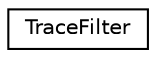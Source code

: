 digraph "Graphical Class Hierarchy"
{
  edge [fontname="Helvetica",fontsize="10",labelfontname="Helvetica",labelfontsize="10"];
  node [fontname="Helvetica",fontsize="10",shape=record];
  rankdir="LR";
  Node1 [label="TraceFilter",height=0.2,width=0.4,color="black", fillcolor="white", style="filled",URL="$d4/d8e/class_trace_filter.html"];
}
